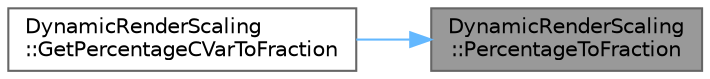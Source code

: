 digraph "DynamicRenderScaling::PercentageToFraction"
{
 // INTERACTIVE_SVG=YES
 // LATEX_PDF_SIZE
  bgcolor="transparent";
  edge [fontname=Helvetica,fontsize=10,labelfontname=Helvetica,labelfontsize=10];
  node [fontname=Helvetica,fontsize=10,shape=box,height=0.2,width=0.4];
  rankdir="RL";
  Node1 [id="Node000001",label="DynamicRenderScaling\l::PercentageToFraction",height=0.2,width=0.4,color="gray40", fillcolor="grey60", style="filled", fontcolor="black",tooltip=" "];
  Node1 -> Node2 [id="edge1_Node000001_Node000002",dir="back",color="steelblue1",style="solid",tooltip=" "];
  Node2 [id="Node000002",label="DynamicRenderScaling\l::GetPercentageCVarToFraction",height=0.2,width=0.4,color="grey40", fillcolor="white", style="filled",URL="$df/d31/namespaceDynamicRenderScaling.html#a4f0a54ae34ea4bc95fad5d8136931942",tooltip=" "];
}
